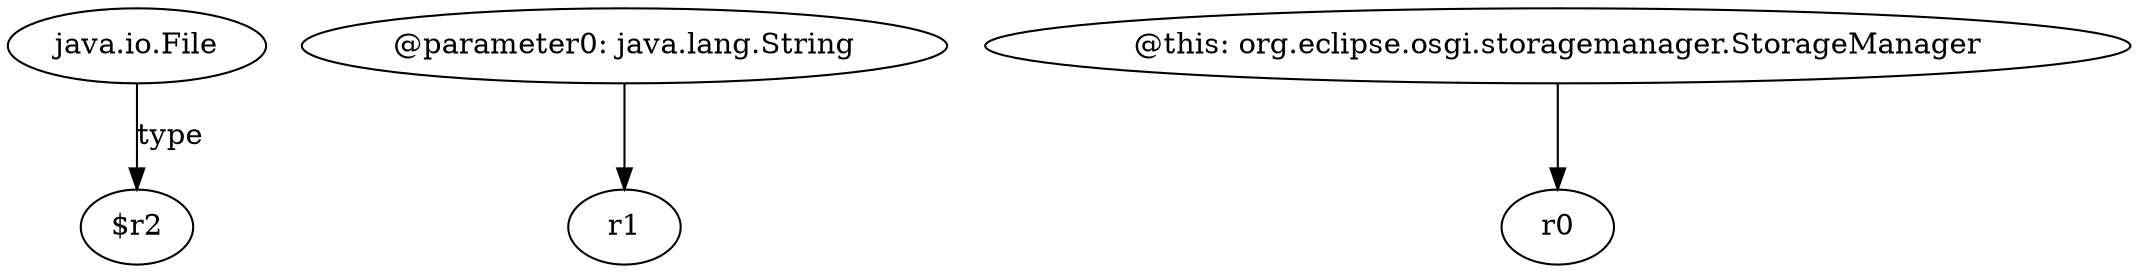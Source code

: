 digraph g {
0[label="java.io.File"]
1[label="$r2"]
0->1[label="type"]
2[label="@parameter0: java.lang.String"]
3[label="r1"]
2->3[label=""]
4[label="@this: org.eclipse.osgi.storagemanager.StorageManager"]
5[label="r0"]
4->5[label=""]
}